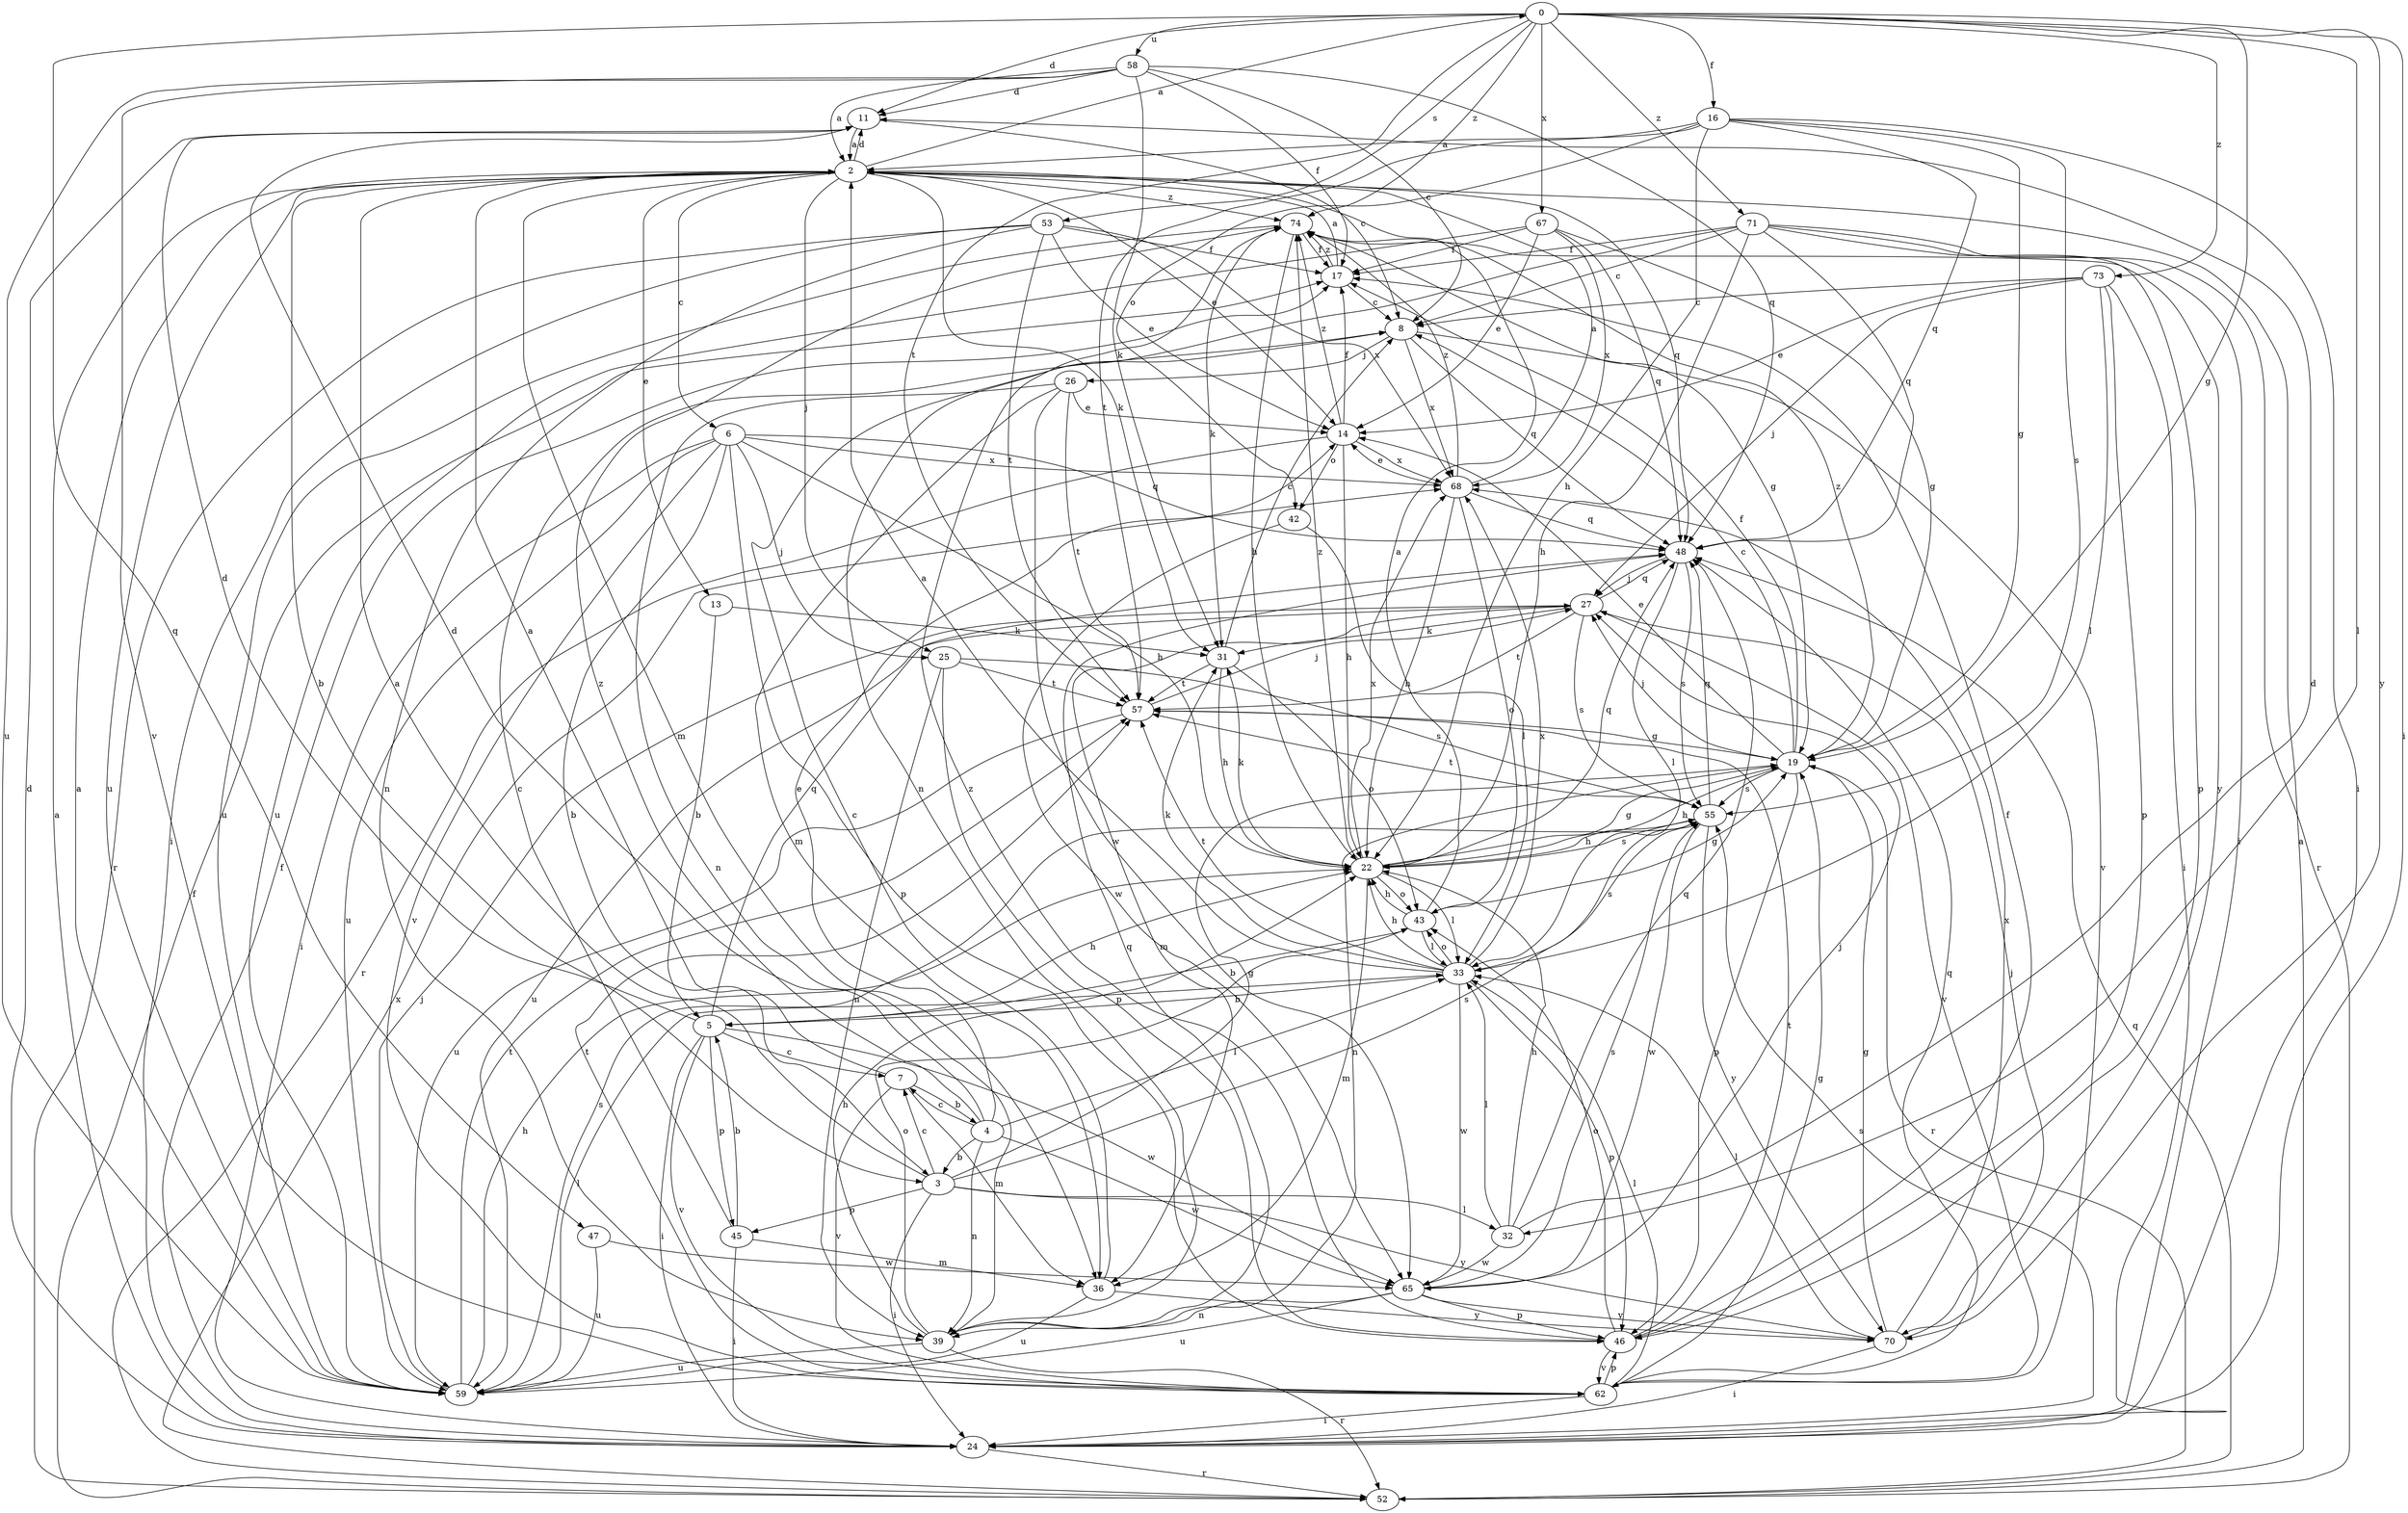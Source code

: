 strict digraph  {
0;
2;
3;
4;
5;
6;
7;
8;
11;
13;
14;
16;
17;
19;
22;
24;
25;
26;
27;
31;
32;
33;
36;
39;
42;
43;
45;
46;
47;
48;
52;
53;
55;
57;
58;
59;
62;
65;
67;
68;
70;
71;
73;
74;
0 -> 11  [label=d];
0 -> 16  [label=f];
0 -> 19  [label=g];
0 -> 24  [label=i];
0 -> 32  [label=l];
0 -> 47  [label=q];
0 -> 53  [label=s];
0 -> 57  [label=t];
0 -> 58  [label=u];
0 -> 67  [label=x];
0 -> 70  [label=y];
0 -> 71  [label=z];
0 -> 73  [label=z];
0 -> 74  [label=z];
2 -> 0  [label=a];
2 -> 3  [label=b];
2 -> 6  [label=c];
2 -> 11  [label=d];
2 -> 13  [label=e];
2 -> 14  [label=e];
2 -> 25  [label=j];
2 -> 31  [label=k];
2 -> 36  [label=m];
2 -> 48  [label=q];
2 -> 59  [label=u];
2 -> 74  [label=z];
3 -> 2  [label=a];
3 -> 7  [label=c];
3 -> 19  [label=g];
3 -> 24  [label=i];
3 -> 32  [label=l];
3 -> 45  [label=p];
3 -> 55  [label=s];
3 -> 70  [label=y];
4 -> 3  [label=b];
4 -> 7  [label=c];
4 -> 11  [label=d];
4 -> 14  [label=e];
4 -> 33  [label=l];
4 -> 39  [label=n];
4 -> 65  [label=w];
4 -> 74  [label=z];
5 -> 7  [label=c];
5 -> 11  [label=d];
5 -> 22  [label=h];
5 -> 24  [label=i];
5 -> 45  [label=p];
5 -> 48  [label=q];
5 -> 62  [label=v];
5 -> 65  [label=w];
6 -> 3  [label=b];
6 -> 22  [label=h];
6 -> 24  [label=i];
6 -> 25  [label=j];
6 -> 46  [label=p];
6 -> 48  [label=q];
6 -> 59  [label=u];
6 -> 62  [label=v];
6 -> 68  [label=x];
7 -> 2  [label=a];
7 -> 4  [label=b];
7 -> 36  [label=m];
7 -> 62  [label=v];
8 -> 26  [label=j];
8 -> 48  [label=q];
8 -> 62  [label=v];
8 -> 68  [label=x];
11 -> 2  [label=a];
11 -> 8  [label=c];
13 -> 5  [label=b];
13 -> 31  [label=k];
14 -> 17  [label=f];
14 -> 22  [label=h];
14 -> 42  [label=o];
14 -> 52  [label=r];
14 -> 68  [label=x];
14 -> 74  [label=z];
16 -> 2  [label=a];
16 -> 19  [label=g];
16 -> 22  [label=h];
16 -> 24  [label=i];
16 -> 42  [label=o];
16 -> 48  [label=q];
16 -> 55  [label=s];
16 -> 57  [label=t];
17 -> 2  [label=a];
17 -> 8  [label=c];
17 -> 74  [label=z];
19 -> 8  [label=c];
19 -> 14  [label=e];
19 -> 17  [label=f];
19 -> 22  [label=h];
19 -> 27  [label=j];
19 -> 39  [label=n];
19 -> 46  [label=p];
19 -> 52  [label=r];
19 -> 55  [label=s];
19 -> 74  [label=z];
22 -> 19  [label=g];
22 -> 31  [label=k];
22 -> 33  [label=l];
22 -> 36  [label=m];
22 -> 43  [label=o];
22 -> 48  [label=q];
22 -> 55  [label=s];
22 -> 68  [label=x];
22 -> 74  [label=z];
24 -> 2  [label=a];
24 -> 11  [label=d];
24 -> 17  [label=f];
24 -> 52  [label=r];
24 -> 55  [label=s];
25 -> 39  [label=n];
25 -> 46  [label=p];
25 -> 55  [label=s];
25 -> 57  [label=t];
26 -> 14  [label=e];
26 -> 36  [label=m];
26 -> 39  [label=n];
26 -> 57  [label=t];
26 -> 65  [label=w];
27 -> 31  [label=k];
27 -> 36  [label=m];
27 -> 48  [label=q];
27 -> 55  [label=s];
27 -> 57  [label=t];
27 -> 59  [label=u];
27 -> 62  [label=v];
31 -> 8  [label=c];
31 -> 22  [label=h];
31 -> 43  [label=o];
31 -> 57  [label=t];
32 -> 11  [label=d];
32 -> 22  [label=h];
32 -> 33  [label=l];
32 -> 48  [label=q];
32 -> 65  [label=w];
33 -> 2  [label=a];
33 -> 5  [label=b];
33 -> 22  [label=h];
33 -> 31  [label=k];
33 -> 43  [label=o];
33 -> 46  [label=p];
33 -> 55  [label=s];
33 -> 57  [label=t];
33 -> 65  [label=w];
33 -> 68  [label=x];
36 -> 8  [label=c];
36 -> 59  [label=u];
36 -> 70  [label=y];
39 -> 22  [label=h];
39 -> 43  [label=o];
39 -> 48  [label=q];
39 -> 52  [label=r];
39 -> 59  [label=u];
42 -> 33  [label=l];
42 -> 65  [label=w];
43 -> 2  [label=a];
43 -> 5  [label=b];
43 -> 19  [label=g];
43 -> 22  [label=h];
43 -> 33  [label=l];
45 -> 5  [label=b];
45 -> 8  [label=c];
45 -> 24  [label=i];
45 -> 36  [label=m];
46 -> 17  [label=f];
46 -> 43  [label=o];
46 -> 57  [label=t];
46 -> 62  [label=v];
46 -> 74  [label=z];
47 -> 59  [label=u];
47 -> 65  [label=w];
48 -> 27  [label=j];
48 -> 33  [label=l];
48 -> 55  [label=s];
52 -> 2  [label=a];
52 -> 17  [label=f];
52 -> 48  [label=q];
52 -> 68  [label=x];
53 -> 14  [label=e];
53 -> 17  [label=f];
53 -> 24  [label=i];
53 -> 39  [label=n];
53 -> 52  [label=r];
53 -> 57  [label=t];
53 -> 68  [label=x];
55 -> 22  [label=h];
55 -> 48  [label=q];
55 -> 57  [label=t];
55 -> 65  [label=w];
55 -> 70  [label=y];
57 -> 19  [label=g];
57 -> 27  [label=j];
57 -> 59  [label=u];
58 -> 2  [label=a];
58 -> 8  [label=c];
58 -> 11  [label=d];
58 -> 17  [label=f];
58 -> 31  [label=k];
58 -> 48  [label=q];
58 -> 59  [label=u];
58 -> 62  [label=v];
59 -> 2  [label=a];
59 -> 22  [label=h];
59 -> 27  [label=j];
59 -> 33  [label=l];
59 -> 55  [label=s];
59 -> 57  [label=t];
62 -> 19  [label=g];
62 -> 24  [label=i];
62 -> 33  [label=l];
62 -> 46  [label=p];
62 -> 48  [label=q];
62 -> 57  [label=t];
65 -> 27  [label=j];
65 -> 39  [label=n];
65 -> 46  [label=p];
65 -> 55  [label=s];
65 -> 59  [label=u];
65 -> 70  [label=y];
67 -> 14  [label=e];
67 -> 17  [label=f];
67 -> 19  [label=g];
67 -> 48  [label=q];
67 -> 59  [label=u];
67 -> 68  [label=x];
68 -> 2  [label=a];
68 -> 14  [label=e];
68 -> 22  [label=h];
68 -> 43  [label=o];
68 -> 48  [label=q];
68 -> 74  [label=z];
70 -> 19  [label=g];
70 -> 24  [label=i];
70 -> 27  [label=j];
70 -> 33  [label=l];
70 -> 68  [label=x];
71 -> 8  [label=c];
71 -> 17  [label=f];
71 -> 22  [label=h];
71 -> 24  [label=i];
71 -> 39  [label=n];
71 -> 46  [label=p];
71 -> 48  [label=q];
71 -> 52  [label=r];
73 -> 8  [label=c];
73 -> 14  [label=e];
73 -> 24  [label=i];
73 -> 27  [label=j];
73 -> 33  [label=l];
73 -> 46  [label=p];
74 -> 17  [label=f];
74 -> 19  [label=g];
74 -> 22  [label=h];
74 -> 31  [label=k];
74 -> 59  [label=u];
74 -> 70  [label=y];
}
